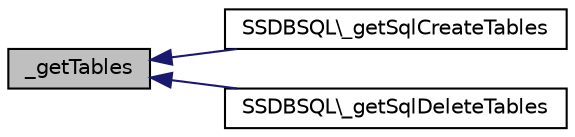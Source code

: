 digraph "_getTables"
{
  edge [fontname="Helvetica",fontsize="10",labelfontname="Helvetica",labelfontsize="10"];
  node [fontname="Helvetica",fontsize="10",shape=record];
  rankdir="LR";
  Node1 [label="_getTables",height=0.2,width=0.4,color="black", fillcolor="grey75", style="filled", fontcolor="black"];
  Node1 -> Node2 [dir="back",color="midnightblue",fontsize="10",style="solid",fontname="Helvetica"];
  Node2 [label="SSDBSQL\\_getSqlCreateTables",height=0.2,width=0.4,color="black", fillcolor="white", style="filled",URL="$class_s_s_d_b_s_q_l.html#ab7ba59936d8e39a20630f382e2327b7b",tooltip="SQL Create Query generieren. "];
  Node1 -> Node3 [dir="back",color="midnightblue",fontsize="10",style="solid",fontname="Helvetica"];
  Node3 [label="SSDBSQL\\_getSqlDeleteTables",height=0.2,width=0.4,color="black", fillcolor="white", style="filled",URL="$class_s_s_d_b_s_q_l.html#a2d01886041b8a6aefa1d38082f949ddd",tooltip="SQL Delete Query generieren. "];
}
